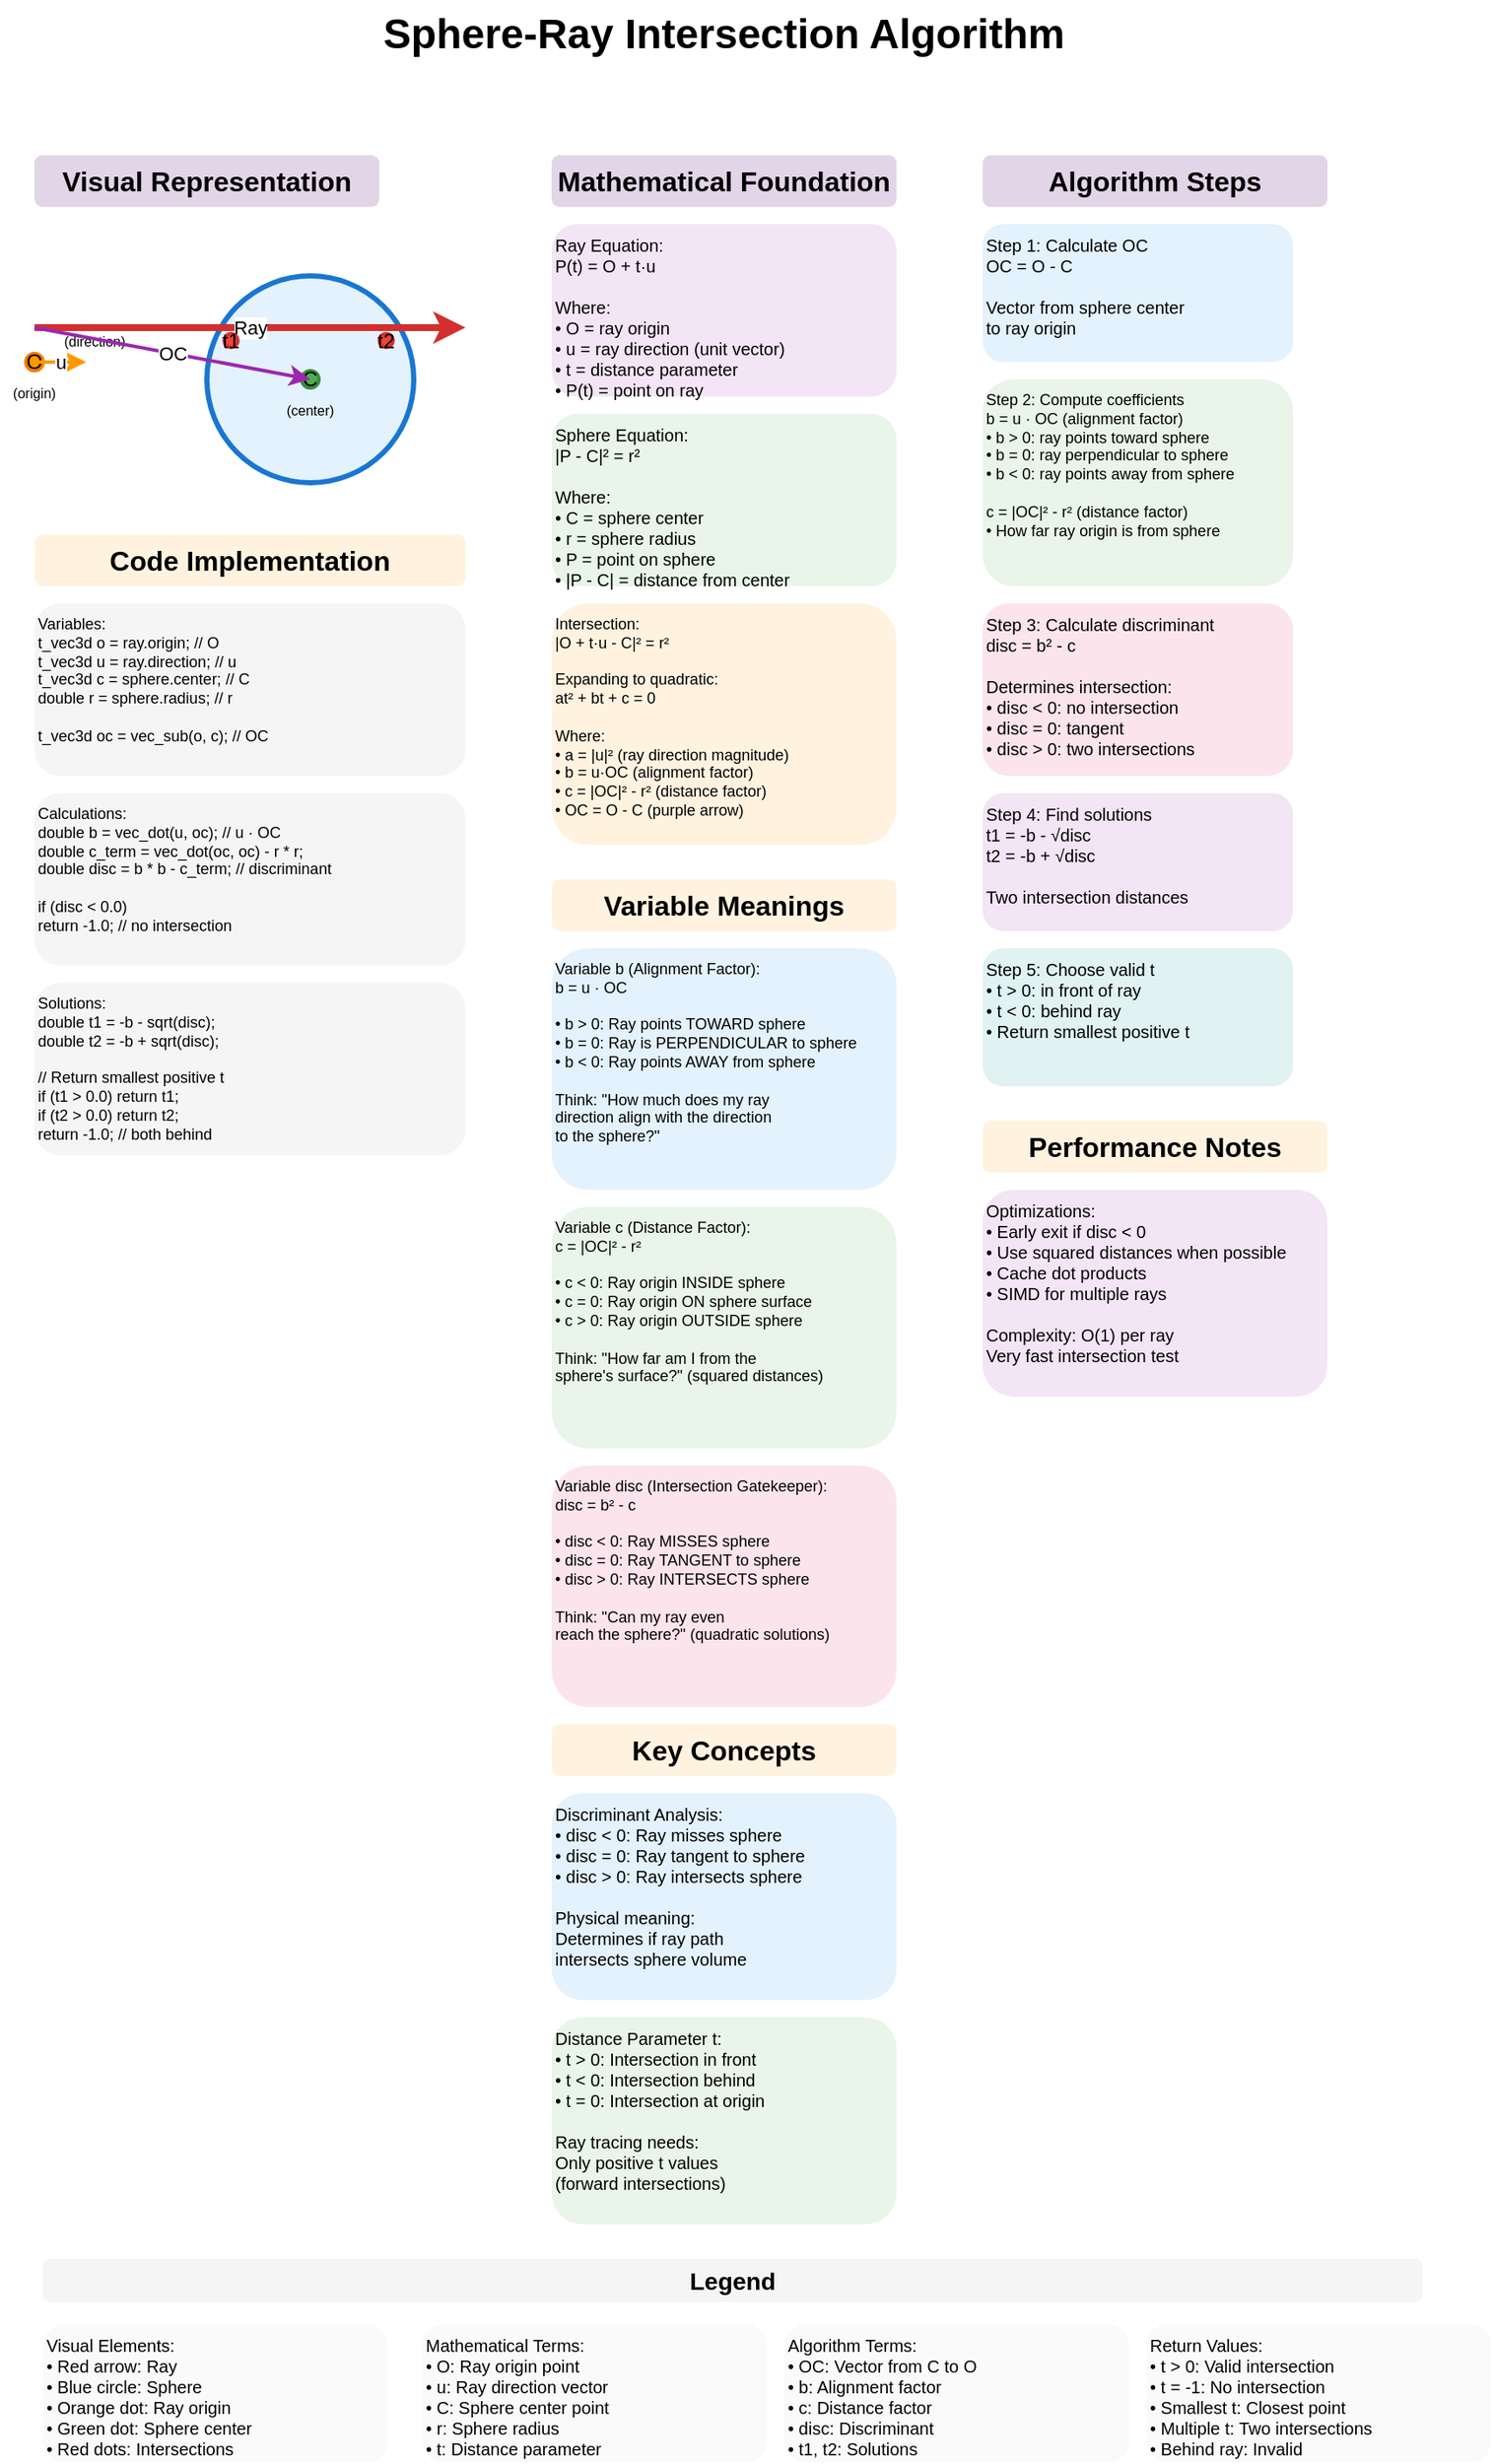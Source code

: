 <mxfile>
    <diagram name="Sphere Intersection" id="sphere-intersection">
        <mxGraphModel dx="382" dy="1222" grid="1" gridSize="10" guides="1" tooltips="1" connect="1" arrows="1" fold="1" page="1" pageScale="1" pageWidth="1169" pageHeight="827" math="0" shadow="0">
            <root>
                <mxCell id="0"/>
                <mxCell id="1" parent="0"/>
                <mxCell id="title" value="Sphere-Ray Intersection Algorithm" style="text;html=1;strokeColor=none;fillColor=#FFFFFF;align=center;verticalAlign=middle;whiteSpace=wrap;rounded=0;fontSize=24;fontStyle=1;fontColor=#000000;" parent="1" vertex="1">
                    <mxGeometry x="250" y="-10" width="400" height="40" as="geometry"/>
                </mxCell>
                <mxCell id="visual-title" value="Visual Representation" style="text;html=1;strokeColor=none;fillColor=#e1d5e7;align=center;verticalAlign=middle;whiteSpace=wrap;rounded=1;fontSize=16;fontStyle=1;fontColor=#000000;" parent="1" vertex="1">
                    <mxGeometry x="50" y="80" width="200" height="30" as="geometry"/>
                </mxCell>
                <mxCell id="sphere" value="" style="ellipse;whiteSpace=wrap;html=1;aspect=fixed;fillColor=#e3f2fd;strokeColor=#1976d2;strokeWidth=3;" parent="1" vertex="1">
                    <mxGeometry x="150" y="150" width="120" height="120" as="geometry"/>
                </mxCell>
                <mxCell id="ray" value="Ray" style="endArrow=classic;html=1;rounded=0;strokeWidth=4;strokeColor=#d32f2f;" parent="1" edge="1">
                    <mxGeometry width="50" height="50" relative="1" as="geometry">
                        <mxPoint x="50" y="180" as="sourcePoint"/>
                        <mxPoint x="300" y="180" as="targetPoint"/>
                    </mxGeometry>
                </mxCell>
                <mxCell id="ray-origin" value="O" style="ellipse;whiteSpace=wrap;html=1;aspect=fixed;fillColor=#ff9800;strokeColor=#f57c00;strokeWidth=2;" parent="1" vertex="1">
                    <mxGeometry x="45" y="195" width="10" height="10" as="geometry"/>
                </mxCell>
                <mxCell id="ray-origin-label" value="(origin)" style="text;html=1;strokeColor=none;fillColor=none;align=center;verticalAlign=middle;whiteSpace=wrap;rounded=0;fontSize=8;fontColor=#000000;" vertex="1" parent="1">
                    <mxGeometry x="30" y="210" width="40" height="15" as="geometry"/>
                </mxCell>
                <mxCell id="ray-direction" value="u" style="endArrow=classic;html=1;rounded=0;strokeWidth=2;strokeColor=#ff9800;" parent="1" edge="1">
                    <mxGeometry width="50" height="50" relative="1" as="geometry">
                        <mxPoint x="50" y="200" as="sourcePoint"/>
                        <mxPoint x="80" y="200" as="targetPoint"/>
                    </mxGeometry>
                </mxCell>
                <mxCell id="ray-direction-label" value="(direction)" style="text;html=1;strokeColor=none;fillColor=none;align=center;verticalAlign=middle;whiteSpace=wrap;rounded=0;fontSize=8;fontColor=#000000;" vertex="1" parent="1">
                    <mxGeometry x="60" y="180" width="50" height="15" as="geometry"/>
                </mxCell>
                <mxCell id="sphere-center" value="C" style="ellipse;whiteSpace=wrap;html=1;aspect=fixed;fillColor=#4caf50;strokeColor=#388e3c;strokeWidth=2;" parent="1" vertex="1">
                    <mxGeometry x="205" y="205" width="10" height="10" as="geometry"/>
                </mxCell>
                <mxCell id="sphere-center-label" value="(center)" style="text;html=1;strokeColor=none;fillColor=none;align=center;verticalAlign=middle;whiteSpace=wrap;rounded=0;fontSize=8;fontColor=#000000;" vertex="1" parent="1">
                    <mxGeometry x="190" y="220" width="40" height="15" as="geometry"/>
                </mxCell>
                <mxCell id="intersection1" value="t1" style="ellipse;whiteSpace=wrap;html=1;aspect=fixed;fillColor=#f44336;strokeColor=#d32f2f;strokeWidth=2;" parent="1" vertex="1">
                    <mxGeometry x="160" y="183.5" width="8" height="8" as="geometry"/>
                </mxCell>
                <mxCell id="intersection2" value="t2" style="ellipse;whiteSpace=wrap;html=1;aspect=fixed;fillColor=#f44336;strokeColor=#d32f2f;strokeWidth=2;" parent="1" vertex="1">
                    <mxGeometry x="250" y="183.5" width="8" height="8" as="geometry"/>
                </mxCell>
                <mxCell id="distance-vector" value="OC" style="endArrow=classic;html=1;rounded=0;strokeWidth=2;strokeColor=#9c27b0;strokeStyle=2;" parent="1" edge="1">
                    <mxGeometry width="50" height="50" relative="1" as="geometry">
                        <mxPoint x="50" y="180" as="sourcePoint"/>
                        <mxPoint x="210" y="210" as="targetPoint"/>
                    </mxGeometry>
                </mxCell>
                <mxCell id="formula-title" value="Mathematical Foundation" style="text;html=1;strokeColor=none;fillColor=#e1d5e7;align=center;verticalAlign=middle;whiteSpace=wrap;rounded=1;fontSize=16;fontStyle=1;fontColor=#000000;" parent="1" vertex="1">
                    <mxGeometry x="350" y="80" width="200" height="30" as="geometry"/>
                </mxCell>
                <mxCell id="ray-equation" value="Ray Equation:&#10;P(t) = O + t·u&#10;&#10;Where:&#10;• O = ray origin&#10;• u = ray direction (unit vector)&#10;• t = distance parameter&#10;• P(t) = point on ray" style="text;html=1;strokeColor=none;fillColor=#f3e5f5;align=left;verticalAlign=top;whiteSpace=wrap;rounded=1;fontSize=10;fontColor=#000000;" parent="1" vertex="1">
                    <mxGeometry x="350" y="120" width="200" height="100" as="geometry"/>
                </mxCell>
                <mxCell id="sphere-equation" value="Sphere Equation:&#10;|P - C|² = r²&#10;&#10;Where:&#10;• C = sphere center&#10;• r = sphere radius&#10;• P = point on sphere&#10;• |P - C| = distance from center" style="text;html=1;strokeColor=none;fillColor=#e8f5e8;align=left;verticalAlign=top;whiteSpace=wrap;rounded=1;fontSize=10;fontColor=#000000;" parent="1" vertex="1">
                    <mxGeometry x="350" y="230" width="200" height="100" as="geometry"/>
                </mxCell>
                <mxCell id="intersection-equation" value="Intersection:&#10;|O + t·u - C|² = r²&#10;&#10;Expanding to quadratic:&#10;at² + bt + c = 0&#10;&#10;Where:&#10;• a = |u|² (ray direction magnitude)&#10;• b = u·OC (alignment factor)&#10;• c = |OC|² - r² (distance factor)&#10;• OC = O - C (purple arrow)" style="text;html=1;strokeColor=none;fillColor=#fff3e0;align=left;verticalAlign=top;whiteSpace=wrap;rounded=1;fontSize=9;fontColor=#000000;" parent="1" vertex="1">
                    <mxGeometry x="350" y="340" width="200" height="140" as="geometry"/>
                </mxCell>
                <mxCell id="algorithm-title" value="Algorithm Steps" style="text;html=1;strokeColor=none;fillColor=#e1d5e7;align=center;verticalAlign=middle;whiteSpace=wrap;rounded=1;fontSize=16;fontStyle=1;fontColor=#000000;" parent="1" vertex="1">
                    <mxGeometry x="600" y="80" width="200" height="30" as="geometry"/>
                </mxCell>
                <mxCell id="step1" value="Step 1: Calculate OC&#10;OC = O - C&#10;&#10;Vector from sphere center&#10;to ray origin" style="text;html=1;strokeColor=none;fillColor=#e3f2fd;align=left;verticalAlign=top;whiteSpace=wrap;rounded=1;fontSize=10;fontColor=#000000;" parent="1" vertex="1">
                    <mxGeometry x="600" y="120" width="180" height="80" as="geometry"/>
                </mxCell>
                <mxCell id="step2" value="Step 2: Compute coefficients&#10;b = u · OC (alignment factor)&#10;• b &gt; 0: ray points toward sphere&#10;• b = 0: ray perpendicular to sphere&#10;• b &lt; 0: ray points away from sphere&#10;&#10;c = |OC|² - r² (distance factor)&#10;• How far ray origin is from sphere" style="text;html=1;strokeColor=none;fillColor=#e8f5e8;align=left;verticalAlign=top;whiteSpace=wrap;rounded=1;fontSize=9;fontColor=#000000;" parent="1" vertex="1">
                    <mxGeometry x="600" y="210" width="180" height="120" as="geometry"/>
                </mxCell>
                <mxCell id="step3" value="Step 3: Calculate discriminant&#10;disc = b² - c&#10;&#10;Determines intersection:&#10;• disc &lt; 0: no intersection&#10;• disc = 0: tangent&#10;• disc &gt; 0: two intersections" style="text;html=1;strokeColor=none;fillColor=#fce4ec;align=left;verticalAlign=top;whiteSpace=wrap;rounded=1;fontSize=10;fontColor=#000000;" parent="1" vertex="1">
                    <mxGeometry x="600" y="340" width="180" height="100" as="geometry"/>
                </mxCell>
                <mxCell id="step4" value="Step 4: Find solutions&#10;t1 = -b - √disc&#10;t2 = -b + √disc&#10;&#10;Two intersection distances" style="text;html=1;strokeColor=none;fillColor=#f3e5f5;align=left;verticalAlign=top;whiteSpace=wrap;rounded=1;fontSize=10;fontColor=#000000;" parent="1" vertex="1">
                    <mxGeometry x="600" y="450" width="180" height="80" as="geometry"/>
                </mxCell>
                <mxCell id="step5" value="Step 5: Choose valid t&#10;• t &gt; 0: in front of ray&#10;• t &lt; 0: behind ray&#10;• Return smallest positive t" style="text;html=1;strokeColor=none;fillColor=#e0f2f1;align=left;verticalAlign=top;whiteSpace=wrap;rounded=1;fontSize=10;fontColor=#000000;" parent="1" vertex="1">
                    <mxGeometry x="600" y="540" width="180" height="80" as="geometry"/>
                </mxCell>
                <mxCell id="code-title" value="Code Implementation" style="text;html=1;strokeColor=none;fillColor=#fff3e0;align=center;verticalAlign=middle;whiteSpace=wrap;rounded=1;fontSize=16;fontStyle=1;fontColor=#000000;" parent="1" vertex="1">
                    <mxGeometry x="50" y="300" width="250" height="30" as="geometry"/>
                </mxCell>
                <mxCell id="code-variables" value="Variables:&#10;t_vec3d o = ray.origin;        // O&#10;t_vec3d u = ray.direction;     // u&#10;t_vec3d c = sphere.center;     // C&#10;double  r = sphere.radius;     // r&#10;&#10;t_vec3d oc = vec_sub(o, c);   // OC" style="text;html=1;strokeColor=none;fillColor=#f5f5f5;align=left;verticalAlign=top;whiteSpace=wrap;rounded=1;fontSize=9;fontColor=#000000;" parent="1" vertex="1">
                    <mxGeometry x="50" y="340" width="250" height="100" as="geometry"/>
                </mxCell>
                <mxCell id="code-calculations" value="Calculations:&#10;double b = vec_dot(u, oc);     // u · OC&#10;double c_term = vec_dot(oc, oc) - r * r;&#10;double disc = b * b - c_term;  // discriminant&#10;&#10;if (disc &lt; 0.0)&#10;    return -1.0;  // no intersection" style="text;html=1;strokeColor=none;fillColor=#f5f5f5;align=left;verticalAlign=top;whiteSpace=wrap;rounded=1;fontSize=9;fontColor=#000000;" parent="1" vertex="1">
                    <mxGeometry x="50" y="450" width="250" height="100" as="geometry"/>
                </mxCell>
                <mxCell id="code-solutions" value="Solutions:&#10;double t1 = -b - sqrt(disc);&#10;double t2 = -b + sqrt(disc);&#10;&#10;// Return smallest positive t&#10;if (t1 &gt; 0.0) return t1;&#10;if (t2 &gt; 0.0) return t2;&#10;return -1.0;  // both behind" style="text;html=1;strokeColor=none;fillColor=#f5f5f5;align=left;verticalAlign=top;whiteSpace=wrap;rounded=1;fontSize=9;fontColor=#000000;" parent="1" vertex="1">
                    <mxGeometry x="50" y="560" width="250" height="100" as="geometry"/>
                </mxCell>
                <mxCell id="variables-title" value="Variable Meanings" style="text;html=1;strokeColor=none;fillColor=#fff3e0;align=center;verticalAlign=middle;whiteSpace=wrap;rounded=1;fontSize=16;fontStyle=1;fontColor=#000000;" vertex="1" parent="1">
                    <mxGeometry x="350" y="500" width="200" height="30" as="geometry"/>
                </mxCell>
                <mxCell id="variable-b" value="Variable b (Alignment Factor):&#10;b = u · OC&#10;&#10;• b &gt; 0: Ray points TOWARD sphere&#10;• b = 0: Ray is PERPENDICULAR to sphere&#10;• b &lt; 0: Ray points AWAY from sphere&#10;&#10;Think: &quot;How much does my ray&#10;direction align with the direction&#10;to the sphere?&quot;" style="text;html=1;strokeColor=none;fillColor=#e3f2fd;align=left;verticalAlign=top;whiteSpace=wrap;rounded=1;fontSize=9;fontColor=#000000;" vertex="1" parent="1">
                    <mxGeometry x="350" y="540" width="200" height="140" as="geometry"/>
                </mxCell>
                <mxCell id="variable-c" value="Variable c (Distance Factor):&#10;c = |OC|² - r²&#10;&#10;• c &lt; 0: Ray origin INSIDE sphere&#10;• c = 0: Ray origin ON sphere surface&#10;• c &gt; 0: Ray origin OUTSIDE sphere&#10;&#10;Think: &quot;How far am I from the&#10;sphere's surface?&quot; (squared distances)" style="text;html=1;strokeColor=none;fillColor=#e8f5e8;align=left;verticalAlign=top;whiteSpace=wrap;rounded=1;fontSize=9;fontColor=#000000;" vertex="1" parent="1">
                    <mxGeometry x="350" y="690" width="200" height="140" as="geometry"/>
                </mxCell>
                <mxCell id="variable-discriminant" value="Variable disc (Intersection Gatekeeper):&#10;disc = b² - c&#10;&#10;• disc &lt; 0: Ray MISSES sphere&#10;• disc = 0: Ray TANGENT to sphere&#10;• disc &gt; 0: Ray INTERSECTS sphere&#10;&#10;Think: &quot;Can my ray even&#10;reach the sphere?&quot; (quadratic solutions)" style="text;html=1;strokeColor=none;fillColor=#fce4ec;align=left;verticalAlign=top;whiteSpace=wrap;rounded=1;fontSize=9;fontColor=#000000;" vertex="1" parent="1">
                    <mxGeometry x="350" y="840" width="200" height="140" as="geometry"/>
                </mxCell>
                <mxCell id="concepts-title" value="Key Concepts" style="text;html=1;strokeColor=none;fillColor=#fff3e0;align=center;verticalAlign=middle;whiteSpace=wrap;rounded=1;fontSize=16;fontStyle=1;fontColor=#000000;" parent="1" vertex="1">
                    <mxGeometry x="350" y="990" width="200" height="30" as="geometry"/>
                </mxCell>
                <mxCell id="concept-discriminant" value="Discriminant Analysis:&#10;• disc &lt; 0: Ray misses sphere&#10;• disc = 0: Ray tangent to sphere&#10;• disc &gt; 0: Ray intersects sphere&#10;&#10;Physical meaning:&#10;Determines if ray path&#10;intersects sphere volume" style="text;html=1;strokeColor=none;fillColor=#e3f2fd;align=left;verticalAlign=top;whiteSpace=wrap;rounded=1;fontSize=10;fontColor=#000000;" parent="1" vertex="1">
                    <mxGeometry x="350" y="1030" width="200" height="120" as="geometry"/>
                </mxCell>
                <mxCell id="concept-distance" value="Distance Parameter t:&#10;• t &gt; 0: Intersection in front&#10;• t &lt; 0: Intersection behind&#10;• t = 0: Intersection at origin&#10;&#10;Ray tracing needs:&#10;Only positive t values&#10;(forward intersections)" style="text;html=1;strokeColor=none;fillColor=#e8f5e8;align=left;verticalAlign=top;whiteSpace=wrap;rounded=1;fontSize=10;fontColor=#000000;" parent="1" vertex="1">
                    <mxGeometry x="350" y="1160" width="200" height="120" as="geometry"/>
                </mxCell>
                <mxCell id="performance-title" value="Performance Notes" style="text;html=1;strokeColor=none;fillColor=#fff3e0;align=center;verticalAlign=middle;whiteSpace=wrap;rounded=1;fontSize=16;fontStyle=1;fontColor=#000000;" parent="1" vertex="1">
                    <mxGeometry x="600" y="640" width="200" height="30" as="geometry"/>
                </mxCell>
                <mxCell id="performance-optimizations" value="Optimizations:&#10;• Early exit if disc &lt; 0&#10;• Use squared distances when possible&#10;• Cache dot products&#10;• SIMD for multiple rays&#10;&#10;Complexity: O(1) per ray&#10;Very fast intersection test" style="text;html=1;strokeColor=none;fillColor=#f3e5f5;align=left;verticalAlign=top;whiteSpace=wrap;rounded=1;fontSize=10;fontColor=#000000;" parent="1" vertex="1">
                    <mxGeometry x="600" y="680" width="200" height="120" as="geometry"/>
                </mxCell>
                <mxCell id="legend-title" value="Legend" style="text;html=1;strokeColor=none;fillColor=#f5f5f5;align=center;verticalAlign=middle;whiteSpace=wrap;rounded=1;fontSize=14;fontStyle=1;fontColor=#000000;" parent="1" vertex="1">
                    <mxGeometry x="55" y="1300" width="800" height="25" as="geometry"/>
                </mxCell>
                <mxCell id="legend-visual" value="Visual Elements:&#10;• Red arrow: Ray&#10;• Blue circle: Sphere&#10;• Orange dot: Ray origin&#10;• Green dot: Sphere center&#10;• Red dots: Intersections" style="text;html=1;strokeColor=none;fillColor=#fafafa;align=left;verticalAlign=top;whiteSpace=wrap;rounded=1;fontSize=10;fontColor=#000000;" parent="1" vertex="1">
                    <mxGeometry x="55" y="1338" width="200" height="80" as="geometry"/>
                </mxCell>
                <mxCell id="legend-math" value="Mathematical Terms:&#10;• O: Ray origin point&#10;• u: Ray direction vector&#10;• C: Sphere center point&#10;• r: Sphere radius&#10;• t: Distance parameter" style="text;html=1;strokeColor=none;fillColor=#fafafa;align=left;verticalAlign=top;whiteSpace=wrap;rounded=1;fontSize=10;fontColor=#000000;" parent="1" vertex="1">
                    <mxGeometry x="275" y="1338" width="200" height="80" as="geometry"/>
                </mxCell>
                <mxCell id="legend-algorithm" value="Algorithm Terms:&#10;• OC: Vector from C to O&#10;• b: Alignment factor&#10;• c: Distance factor&#10;• disc: Discriminant&#10;• t1, t2: Solutions" style="text;html=1;strokeColor=none;fillColor=#fafafa;align=left;verticalAlign=top;whiteSpace=wrap;rounded=1;fontSize=10;fontColor=#000000;" parent="1" vertex="1">
                    <mxGeometry x="485" y="1338" width="200" height="80" as="geometry"/>
                </mxCell>
                <mxCell id="legend-results" value="Return Values:&#10;• t &gt; 0: Valid intersection&#10;• t = -1: No intersection&#10;• Smallest t: Closest point&#10;• Multiple t: Two intersections&#10;• Behind ray: Invalid" style="text;html=1;strokeColor=none;fillColor=#fafafa;align=left;verticalAlign=top;whiteSpace=wrap;rounded=1;fontSize=10;fontColor=#000000;" parent="1" vertex="1">
                    <mxGeometry x="695" y="1338" width="200" height="80" as="geometry"/>
                </mxCell>
            </root>
        </mxGraphModel>
    </diagram>
</mxfile>

